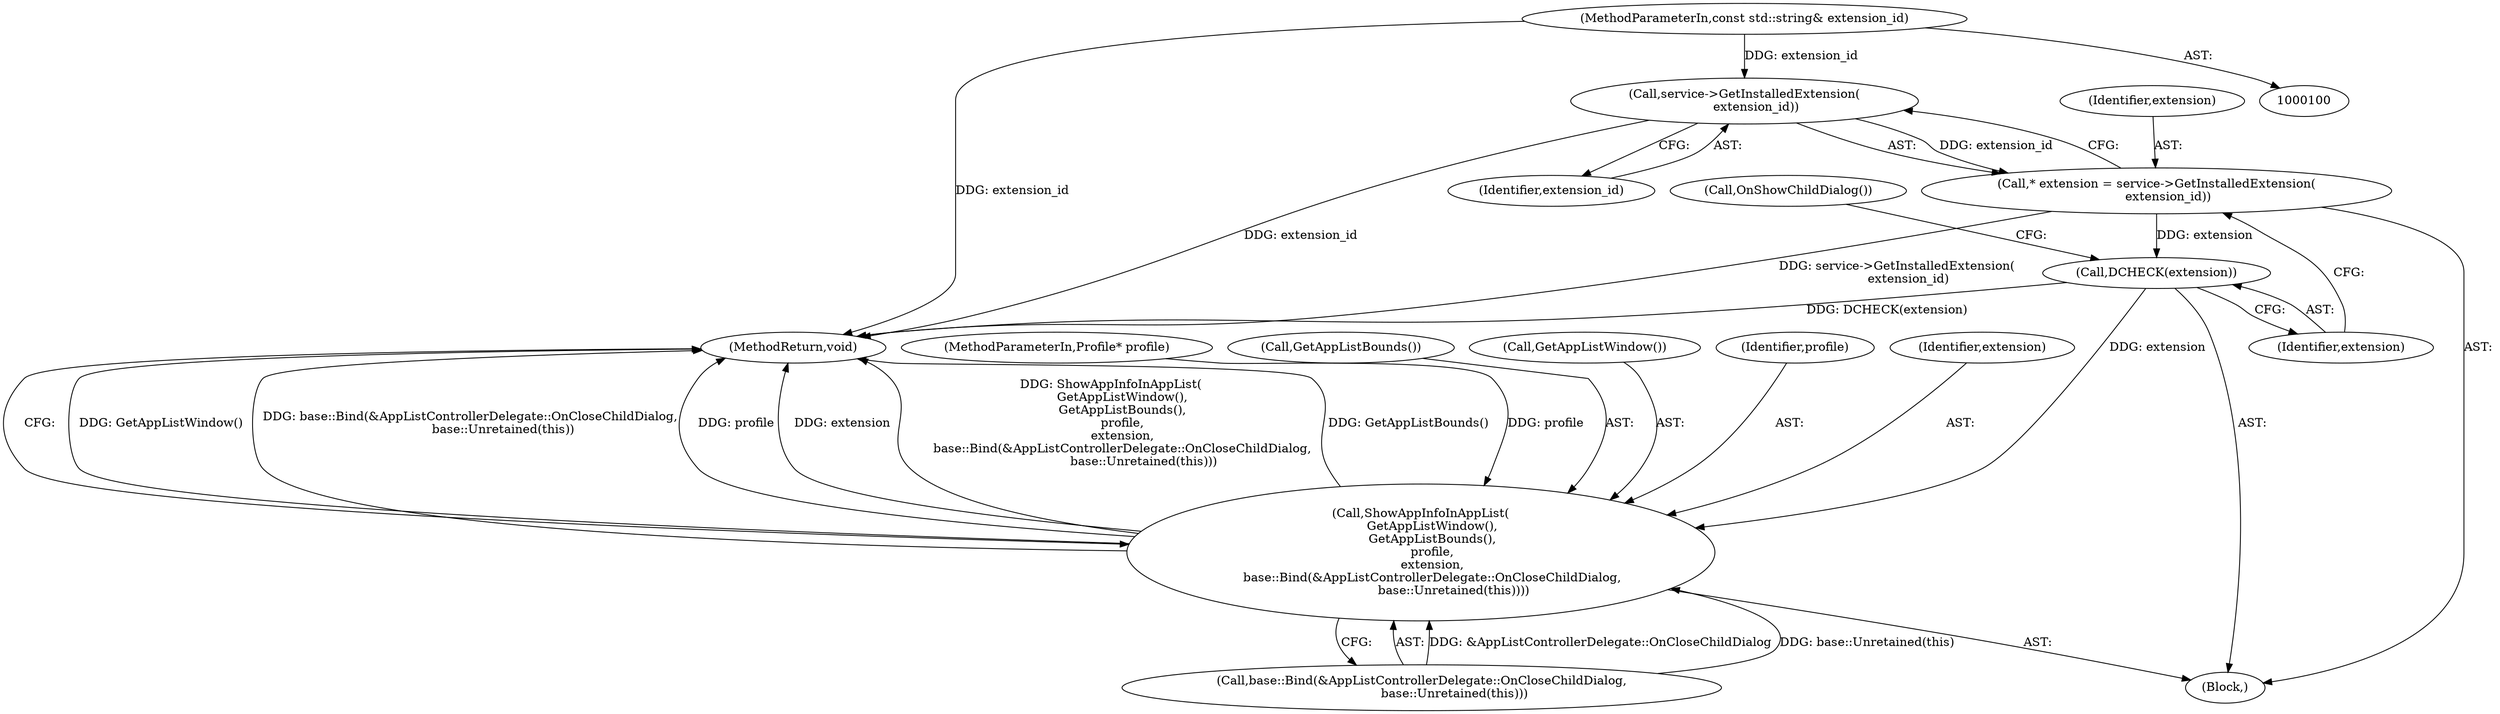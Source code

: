 digraph "1_Chrome_db93178bcaaf7e99ebb18bd51fa99b2feaf47e1f@del" {
"1000115" [label="(Call,service->GetInstalledExtension(\n      extension_id))"];
"1000102" [label="(MethodParameterIn,const std::string& extension_id)"];
"1000113" [label="(Call,* extension = service->GetInstalledExtension(\n      extension_id))"];
"1000117" [label="(Call,DCHECK(extension))"];
"1000124" [label="(Call,ShowAppInfoInAppList(\n      GetAppListWindow(),\n      GetAppListBounds(),\n      profile,\n      extension,\n      base::Bind(&AppListControllerDelegate::OnCloseChildDialog,\n                 base::Unretained(this))))"];
"1000127" [label="(Identifier,profile)"];
"1000128" [label="(Identifier,extension)"];
"1000129" [label="(Call,base::Bind(&AppListControllerDelegate::OnCloseChildDialog,\n                 base::Unretained(this)))"];
"1000101" [label="(MethodParameterIn,Profile* profile)"];
"1000102" [label="(MethodParameterIn,const std::string& extension_id)"];
"1000117" [label="(Call,DCHECK(extension))"];
"1000116" [label="(Identifier,extension_id)"];
"1000115" [label="(Call,service->GetInstalledExtension(\n      extension_id))"];
"1000113" [label="(Call,* extension = service->GetInstalledExtension(\n      extension_id))"];
"1000126" [label="(Call,GetAppListBounds())"];
"1000103" [label="(Block,)"];
"1000114" [label="(Identifier,extension)"];
"1000119" [label="(Call,OnShowChildDialog())"];
"1000124" [label="(Call,ShowAppInfoInAppList(\n      GetAppListWindow(),\n      GetAppListBounds(),\n      profile,\n      extension,\n      base::Bind(&AppListControllerDelegate::OnCloseChildDialog,\n                 base::Unretained(this))))"];
"1000125" [label="(Call,GetAppListWindow())"];
"1000118" [label="(Identifier,extension)"];
"1000134" [label="(MethodReturn,void)"];
"1000115" -> "1000113"  [label="AST: "];
"1000115" -> "1000116"  [label="CFG: "];
"1000116" -> "1000115"  [label="AST: "];
"1000113" -> "1000115"  [label="CFG: "];
"1000115" -> "1000134"  [label="DDG: extension_id"];
"1000115" -> "1000113"  [label="DDG: extension_id"];
"1000102" -> "1000115"  [label="DDG: extension_id"];
"1000102" -> "1000100"  [label="AST: "];
"1000102" -> "1000134"  [label="DDG: extension_id"];
"1000113" -> "1000103"  [label="AST: "];
"1000114" -> "1000113"  [label="AST: "];
"1000118" -> "1000113"  [label="CFG: "];
"1000113" -> "1000134"  [label="DDG: service->GetInstalledExtension(\n      extension_id)"];
"1000113" -> "1000117"  [label="DDG: extension"];
"1000117" -> "1000103"  [label="AST: "];
"1000117" -> "1000118"  [label="CFG: "];
"1000118" -> "1000117"  [label="AST: "];
"1000119" -> "1000117"  [label="CFG: "];
"1000117" -> "1000134"  [label="DDG: DCHECK(extension)"];
"1000117" -> "1000124"  [label="DDG: extension"];
"1000124" -> "1000103"  [label="AST: "];
"1000124" -> "1000129"  [label="CFG: "];
"1000125" -> "1000124"  [label="AST: "];
"1000126" -> "1000124"  [label="AST: "];
"1000127" -> "1000124"  [label="AST: "];
"1000128" -> "1000124"  [label="AST: "];
"1000129" -> "1000124"  [label="AST: "];
"1000134" -> "1000124"  [label="CFG: "];
"1000124" -> "1000134"  [label="DDG: GetAppListWindow()"];
"1000124" -> "1000134"  [label="DDG: base::Bind(&AppListControllerDelegate::OnCloseChildDialog,\n                 base::Unretained(this))"];
"1000124" -> "1000134"  [label="DDG: profile"];
"1000124" -> "1000134"  [label="DDG: extension"];
"1000124" -> "1000134"  [label="DDG: ShowAppInfoInAppList(\n      GetAppListWindow(),\n      GetAppListBounds(),\n      profile,\n      extension,\n      base::Bind(&AppListControllerDelegate::OnCloseChildDialog,\n                 base::Unretained(this)))"];
"1000124" -> "1000134"  [label="DDG: GetAppListBounds()"];
"1000101" -> "1000124"  [label="DDG: profile"];
"1000129" -> "1000124"  [label="DDG: &AppListControllerDelegate::OnCloseChildDialog"];
"1000129" -> "1000124"  [label="DDG: base::Unretained(this)"];
}
